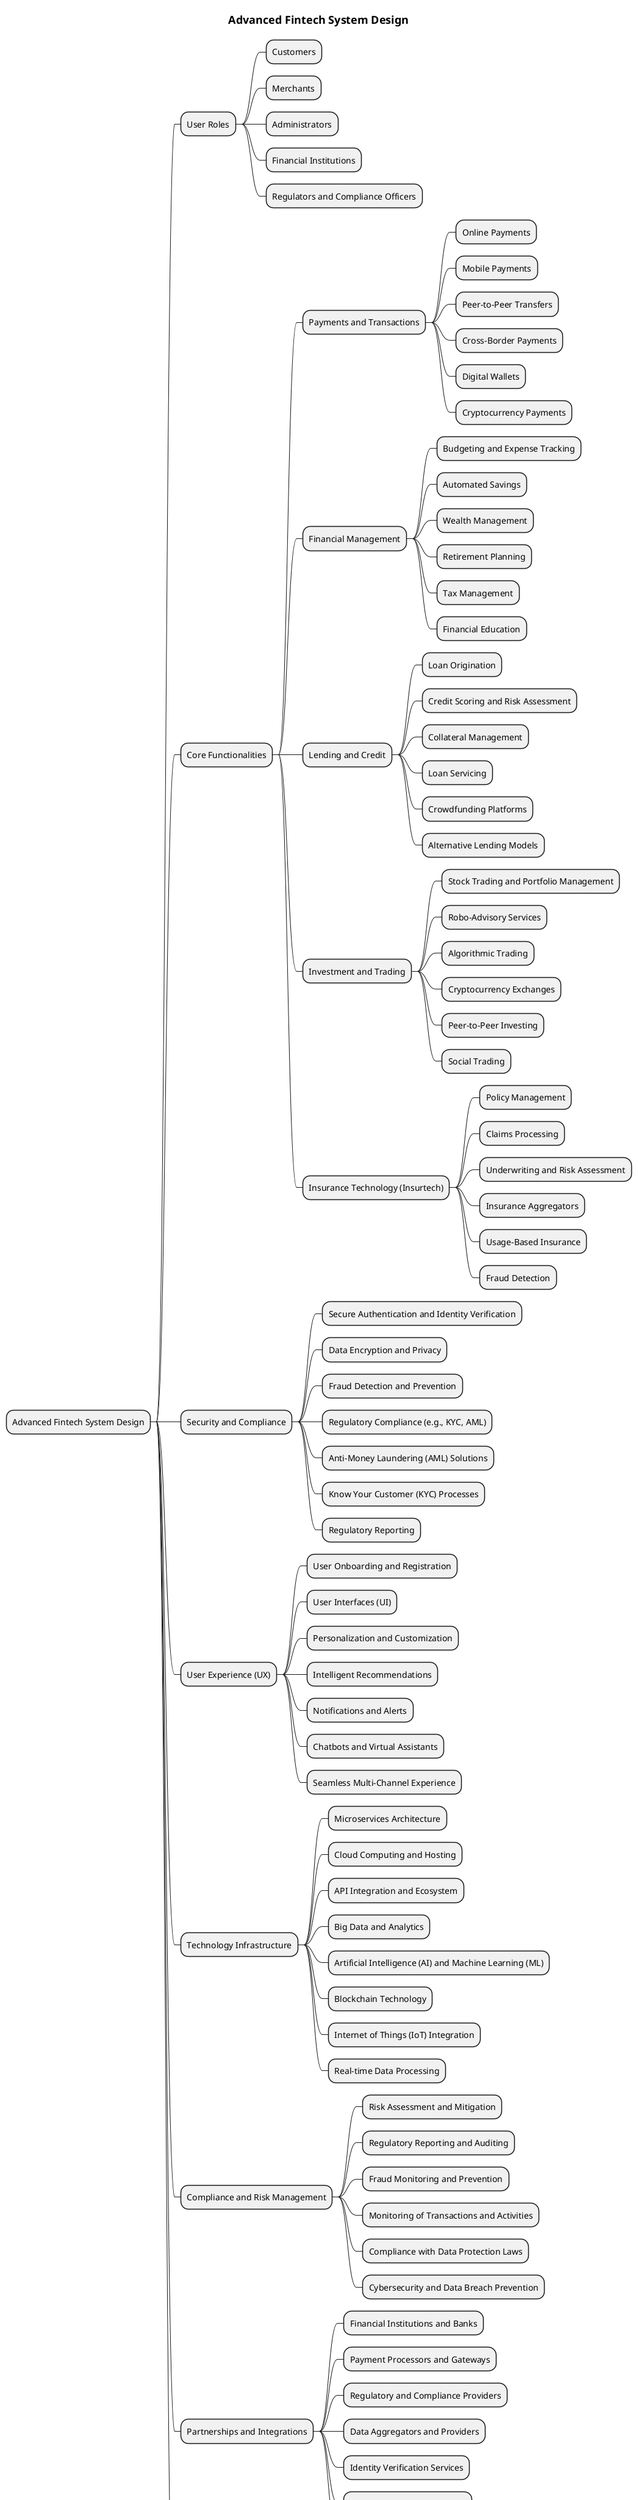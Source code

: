 @startmindmap

title = Advanced Fintech System Design
* Advanced Fintech System Design
** User Roles
*** Customers
*** Merchants
*** Administrators
*** Financial Institutions
*** Regulators and Compliance Officers
** Core Functionalities
*** Payments and Transactions
**** Online Payments
**** Mobile Payments
**** Peer-to-Peer Transfers
**** Cross-Border Payments
**** Digital Wallets
**** Cryptocurrency Payments
*** Financial Management
**** Budgeting and Expense Tracking
**** Automated Savings
**** Wealth Management
**** Retirement Planning
**** Tax Management
**** Financial Education
*** Lending and Credit
**** Loan Origination
**** Credit Scoring and Risk Assessment
**** Collateral Management
**** Loan Servicing
**** Crowdfunding Platforms
**** Alternative Lending Models
*** Investment and Trading
**** Stock Trading and Portfolio Management
**** Robo-Advisory Services
**** Algorithmic Trading
**** Cryptocurrency Exchanges
**** Peer-to-Peer Investing
**** Social Trading
*** Insurance Technology (Insurtech)
**** Policy Management
**** Claims Processing
**** Underwriting and Risk Assessment
**** Insurance Aggregators
**** Usage-Based Insurance
**** Fraud Detection
** Security and Compliance
*** Secure Authentication and Identity Verification
*** Data Encryption and Privacy
*** Fraud Detection and Prevention
*** Regulatory Compliance (e.g., KYC, AML)
*** Anti-Money Laundering (AML) Solutions
*** Know Your Customer (KYC) Processes
*** Regulatory Reporting
** User Experience (UX)
*** User Onboarding and Registration
*** User Interfaces (UI)
*** Personalization and Customization
*** Intelligent Recommendations
*** Notifications and Alerts
*** Chatbots and Virtual Assistants
*** Seamless Multi-Channel Experience
** Technology Infrastructure
*** Microservices Architecture
*** Cloud Computing and Hosting
*** API Integration and Ecosystem
*** Big Data and Analytics
*** Artificial Intelligence (AI) and Machine Learning (ML)
*** Blockchain Technology
*** Internet of Things (IoT) Integration
*** Real-time Data Processing
** Compliance and Risk Management
*** Risk Assessment and Mitigation
*** Regulatory Reporting and Auditing
*** Fraud Monitoring and Prevention
*** Monitoring of Transactions and Activities
*** Compliance with Data Protection Laws
*** Cybersecurity and Data Breach Prevention
** Partnerships and Integrations
*** Financial Institutions and Banks
*** Payment Processors and Gateways
*** Regulatory and Compliance Providers
*** Data Aggregators and Providers
*** Identity Verification Services
*** Accounting and ERP Systems
*** Third-party APIs and Services
** Future Trends
*** Open Banking and PSD2 Compliance
*** Decentralized Finance (DeFi) and Smart Contracts
*** Artificial Intelligence (AI) for Personalized Finance
*** Biometric Authentication and Identity Management
*** Quantum Computing for Financial Applications
*** Voice and Natural Language Processing
*** Augmented Reality (AR) and Virtual Reality (VR) in Finance

@endmindmap
